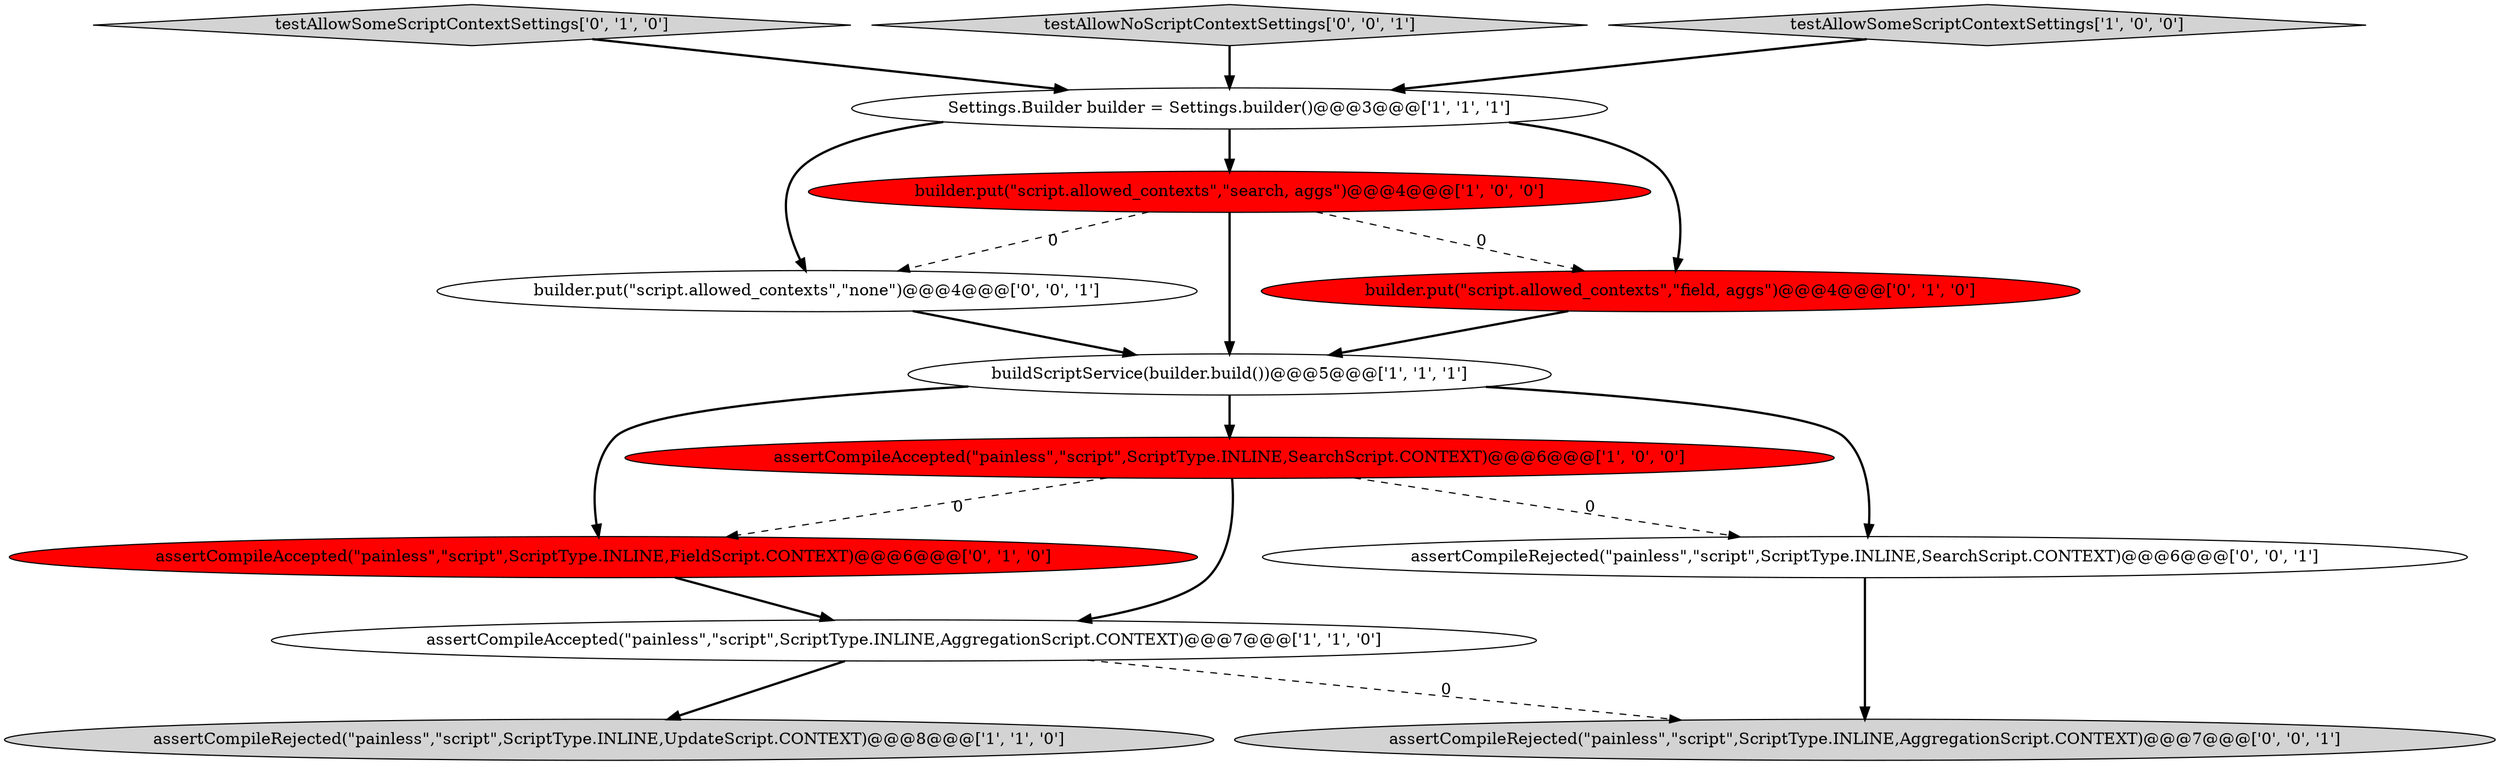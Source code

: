 digraph {
2 [style = filled, label = "assertCompileAccepted(\"painless\",\"script\",ScriptType.INLINE,AggregationScript.CONTEXT)@@@7@@@['1', '1', '0']", fillcolor = white, shape = ellipse image = "AAA0AAABBB1BBB"];
3 [style = filled, label = "assertCompileAccepted(\"painless\",\"script\",ScriptType.INLINE,SearchScript.CONTEXT)@@@6@@@['1', '0', '0']", fillcolor = red, shape = ellipse image = "AAA1AAABBB1BBB"];
12 [style = filled, label = "assertCompileRejected(\"painless\",\"script\",ScriptType.INLINE,AggregationScript.CONTEXT)@@@7@@@['0', '0', '1']", fillcolor = lightgray, shape = ellipse image = "AAA0AAABBB3BBB"];
7 [style = filled, label = "testAllowSomeScriptContextSettings['0', '1', '0']", fillcolor = lightgray, shape = diamond image = "AAA0AAABBB2BBB"];
11 [style = filled, label = "testAllowNoScriptContextSettings['0', '0', '1']", fillcolor = lightgray, shape = diamond image = "AAA0AAABBB3BBB"];
4 [style = filled, label = "testAllowSomeScriptContextSettings['1', '0', '0']", fillcolor = lightgray, shape = diamond image = "AAA0AAABBB1BBB"];
5 [style = filled, label = "Settings.Builder builder = Settings.builder()@@@3@@@['1', '1', '1']", fillcolor = white, shape = ellipse image = "AAA0AAABBB1BBB"];
6 [style = filled, label = "builder.put(\"script.allowed_contexts\",\"search, aggs\")@@@4@@@['1', '0', '0']", fillcolor = red, shape = ellipse image = "AAA1AAABBB1BBB"];
13 [style = filled, label = "builder.put(\"script.allowed_contexts\",\"none\")@@@4@@@['0', '0', '1']", fillcolor = white, shape = ellipse image = "AAA0AAABBB3BBB"];
1 [style = filled, label = "assertCompileRejected(\"painless\",\"script\",ScriptType.INLINE,UpdateScript.CONTEXT)@@@8@@@['1', '1', '0']", fillcolor = lightgray, shape = ellipse image = "AAA0AAABBB1BBB"];
0 [style = filled, label = "buildScriptService(builder.build())@@@5@@@['1', '1', '1']", fillcolor = white, shape = ellipse image = "AAA0AAABBB1BBB"];
10 [style = filled, label = "assertCompileRejected(\"painless\",\"script\",ScriptType.INLINE,SearchScript.CONTEXT)@@@6@@@['0', '0', '1']", fillcolor = white, shape = ellipse image = "AAA0AAABBB3BBB"];
9 [style = filled, label = "builder.put(\"script.allowed_contexts\",\"field, aggs\")@@@4@@@['0', '1', '0']", fillcolor = red, shape = ellipse image = "AAA1AAABBB2BBB"];
8 [style = filled, label = "assertCompileAccepted(\"painless\",\"script\",ScriptType.INLINE,FieldScript.CONTEXT)@@@6@@@['0', '1', '0']", fillcolor = red, shape = ellipse image = "AAA1AAABBB2BBB"];
0->3 [style = bold, label=""];
9->0 [style = bold, label=""];
5->9 [style = bold, label=""];
2->1 [style = bold, label=""];
6->9 [style = dashed, label="0"];
6->0 [style = bold, label=""];
2->12 [style = dashed, label="0"];
11->5 [style = bold, label=""];
7->5 [style = bold, label=""];
0->10 [style = bold, label=""];
6->13 [style = dashed, label="0"];
5->6 [style = bold, label=""];
3->2 [style = bold, label=""];
8->2 [style = bold, label=""];
10->12 [style = bold, label=""];
5->13 [style = bold, label=""];
0->8 [style = bold, label=""];
3->8 [style = dashed, label="0"];
3->10 [style = dashed, label="0"];
4->5 [style = bold, label=""];
13->0 [style = bold, label=""];
}
